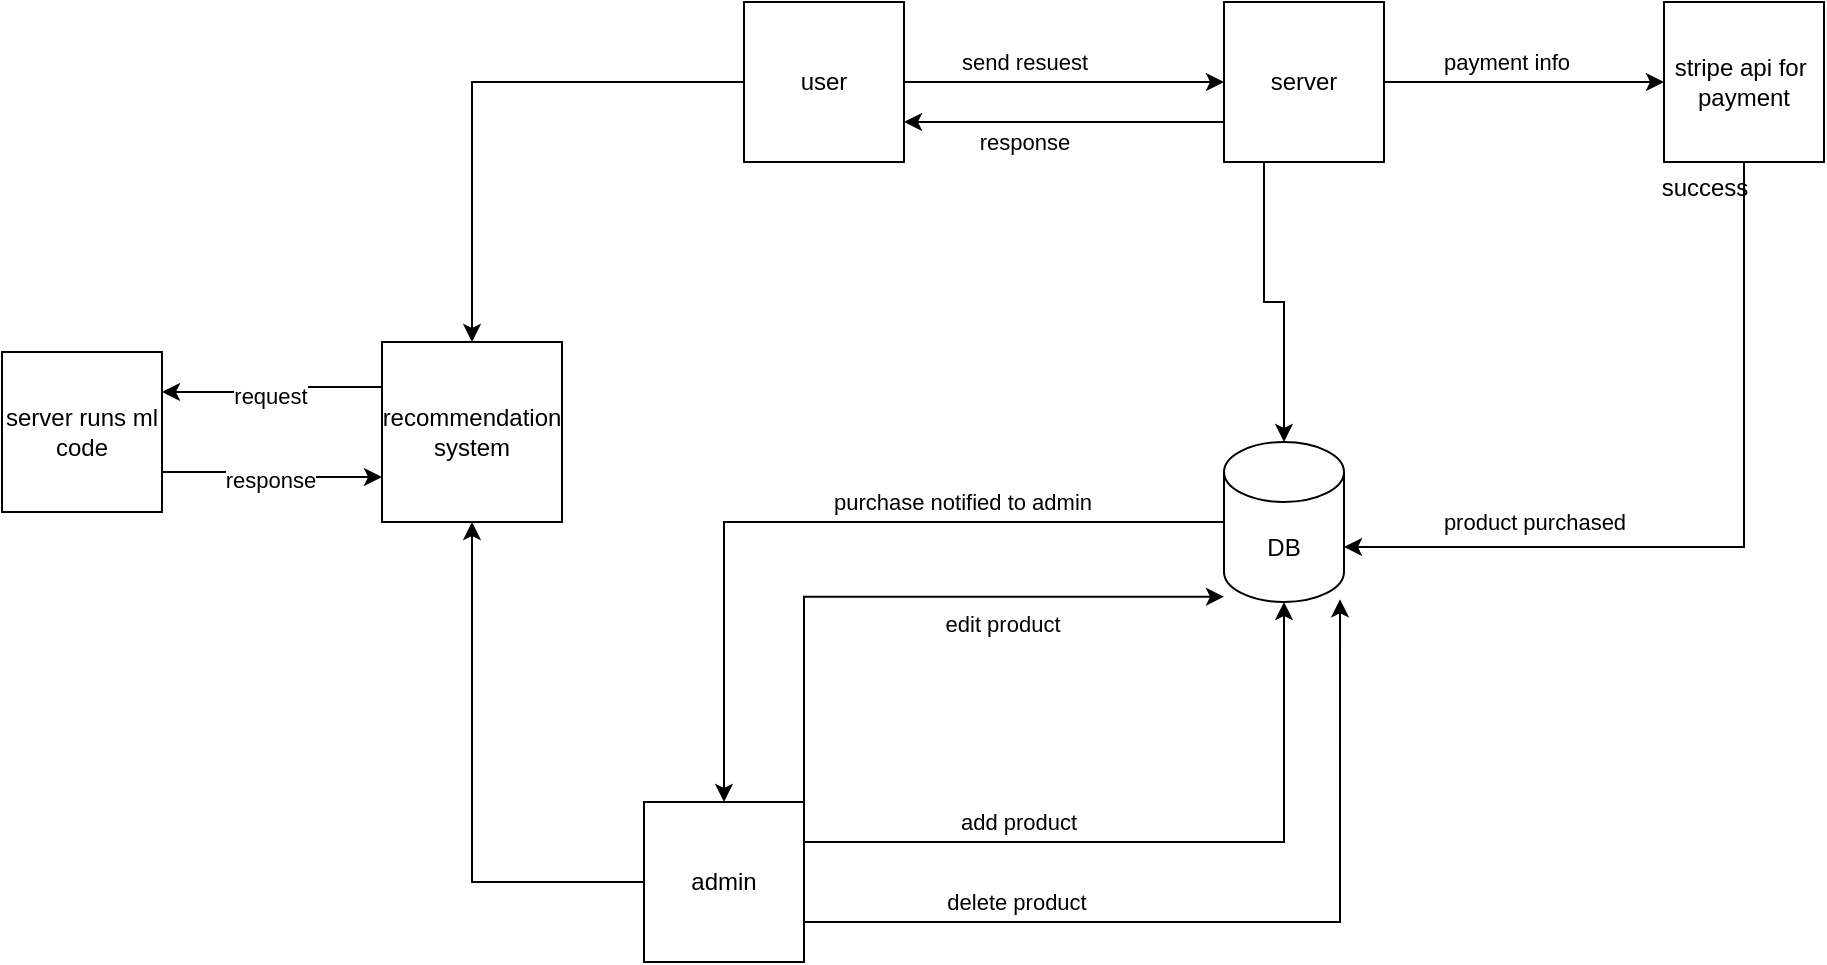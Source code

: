 <mxfile version="23.1.0" type="device">
  <diagram name="Page-1" id="v3xUzbJRp755_gN8BDo2">
    <mxGraphModel dx="934" dy="525" grid="1" gridSize="10" guides="1" tooltips="1" connect="1" arrows="1" fold="1" page="1" pageScale="1" pageWidth="827" pageHeight="1169" math="0" shadow="0">
      <root>
        <mxCell id="0" />
        <mxCell id="1" parent="0" />
        <mxCell id="bDbzaA3h_IzcJ3KZMQL4-7" style="edgeStyle=orthogonalEdgeStyle;rounded=0;orthogonalLoop=1;jettySize=auto;html=1;entryX=0;entryY=0.5;entryDx=0;entryDy=0;labelBackgroundColor=none;fontColor=default;" edge="1" parent="1" source="bDbzaA3h_IzcJ3KZMQL4-2" target="bDbzaA3h_IzcJ3KZMQL4-6">
          <mxGeometry relative="1" as="geometry" />
        </mxCell>
        <mxCell id="bDbzaA3h_IzcJ3KZMQL4-12" value="send resuest" style="edgeLabel;html=1;align=center;verticalAlign=middle;resizable=0;points=[];labelBackgroundColor=none;" vertex="1" connectable="0" parent="bDbzaA3h_IzcJ3KZMQL4-7">
          <mxGeometry x="-0.376" y="1" relative="1" as="geometry">
            <mxPoint x="10" y="-9" as="offset" />
          </mxGeometry>
        </mxCell>
        <mxCell id="bDbzaA3h_IzcJ3KZMQL4-37" style="edgeStyle=orthogonalEdgeStyle;rounded=0;orthogonalLoop=1;jettySize=auto;html=1;exitX=0;exitY=0.5;exitDx=0;exitDy=0;entryX=0.5;entryY=0;entryDx=0;entryDy=0;" edge="1" parent="1" source="bDbzaA3h_IzcJ3KZMQL4-2" target="bDbzaA3h_IzcJ3KZMQL4-36">
          <mxGeometry relative="1" as="geometry" />
        </mxCell>
        <mxCell id="bDbzaA3h_IzcJ3KZMQL4-2" value="user" style="whiteSpace=wrap;html=1;aspect=fixed;labelBackgroundColor=none;" vertex="1" parent="1">
          <mxGeometry x="391" y="240" width="80" height="80" as="geometry" />
        </mxCell>
        <mxCell id="bDbzaA3h_IzcJ3KZMQL4-11" style="edgeStyle=orthogonalEdgeStyle;rounded=0;orthogonalLoop=1;jettySize=auto;html=1;exitX=0;exitY=0.75;exitDx=0;exitDy=0;entryX=1;entryY=0.75;entryDx=0;entryDy=0;labelBackgroundColor=none;fontColor=default;" edge="1" parent="1" source="bDbzaA3h_IzcJ3KZMQL4-6" target="bDbzaA3h_IzcJ3KZMQL4-2">
          <mxGeometry relative="1" as="geometry" />
        </mxCell>
        <mxCell id="bDbzaA3h_IzcJ3KZMQL4-15" value="response" style="edgeLabel;html=1;align=center;verticalAlign=middle;resizable=0;points=[];labelBackgroundColor=none;" vertex="1" connectable="0" parent="bDbzaA3h_IzcJ3KZMQL4-11">
          <mxGeometry x="-0.667" relative="1" as="geometry">
            <mxPoint x="-74" y="10" as="offset" />
          </mxGeometry>
        </mxCell>
        <mxCell id="bDbzaA3h_IzcJ3KZMQL4-17" style="edgeStyle=orthogonalEdgeStyle;rounded=0;orthogonalLoop=1;jettySize=auto;html=1;exitX=0.25;exitY=1;exitDx=0;exitDy=0;labelBackgroundColor=none;fontColor=default;" edge="1" parent="1" source="bDbzaA3h_IzcJ3KZMQL4-6" target="bDbzaA3h_IzcJ3KZMQL4-8">
          <mxGeometry relative="1" as="geometry" />
        </mxCell>
        <mxCell id="bDbzaA3h_IzcJ3KZMQL4-28" style="edgeStyle=orthogonalEdgeStyle;rounded=0;orthogonalLoop=1;jettySize=auto;html=1;exitX=1;exitY=0.5;exitDx=0;exitDy=0;labelBackgroundColor=none;fontColor=default;" edge="1" parent="1" source="bDbzaA3h_IzcJ3KZMQL4-6">
          <mxGeometry relative="1" as="geometry">
            <mxPoint x="851" y="280" as="targetPoint" />
          </mxGeometry>
        </mxCell>
        <mxCell id="bDbzaA3h_IzcJ3KZMQL4-33" value="payment info" style="edgeLabel;html=1;align=center;verticalAlign=middle;resizable=0;points=[];labelBackgroundColor=none;" vertex="1" connectable="0" parent="bDbzaA3h_IzcJ3KZMQL4-28">
          <mxGeometry x="-0.136" y="-2" relative="1" as="geometry">
            <mxPoint y="-12" as="offset" />
          </mxGeometry>
        </mxCell>
        <mxCell id="bDbzaA3h_IzcJ3KZMQL4-6" value="server" style="whiteSpace=wrap;html=1;aspect=fixed;labelBackgroundColor=none;" vertex="1" parent="1">
          <mxGeometry x="631" y="240" width="80" height="80" as="geometry" />
        </mxCell>
        <mxCell id="bDbzaA3h_IzcJ3KZMQL4-34" style="edgeStyle=orthogonalEdgeStyle;rounded=0;orthogonalLoop=1;jettySize=auto;html=1;exitX=0;exitY=0.5;exitDx=0;exitDy=0;exitPerimeter=0;entryX=0.5;entryY=0;entryDx=0;entryDy=0;labelBackgroundColor=none;fontColor=default;" edge="1" parent="1" source="bDbzaA3h_IzcJ3KZMQL4-8" target="bDbzaA3h_IzcJ3KZMQL4-21">
          <mxGeometry relative="1" as="geometry" />
        </mxCell>
        <mxCell id="bDbzaA3h_IzcJ3KZMQL4-35" value="purchase notified to admin" style="edgeLabel;html=1;align=center;verticalAlign=middle;resizable=0;points=[];labelBackgroundColor=none;" vertex="1" connectable="0" parent="bDbzaA3h_IzcJ3KZMQL4-34">
          <mxGeometry x="-0.28" y="4" relative="1" as="geometry">
            <mxPoint x="9" y="-14" as="offset" />
          </mxGeometry>
        </mxCell>
        <mxCell id="bDbzaA3h_IzcJ3KZMQL4-8" value="DB" style="shape=cylinder3;whiteSpace=wrap;html=1;boundedLbl=1;backgroundOutline=1;size=15;labelBackgroundColor=none;" vertex="1" parent="1">
          <mxGeometry x="631" y="460" width="60" height="80" as="geometry" />
        </mxCell>
        <mxCell id="bDbzaA3h_IzcJ3KZMQL4-22" style="edgeStyle=orthogonalEdgeStyle;rounded=0;orthogonalLoop=1;jettySize=auto;html=1;exitX=1;exitY=0.25;exitDx=0;exitDy=0;labelBackgroundColor=none;fontColor=default;" edge="1" parent="1" source="bDbzaA3h_IzcJ3KZMQL4-21" target="bDbzaA3h_IzcJ3KZMQL4-8">
          <mxGeometry relative="1" as="geometry" />
        </mxCell>
        <mxCell id="bDbzaA3h_IzcJ3KZMQL4-25" value="add product" style="edgeLabel;html=1;align=center;verticalAlign=middle;resizable=0;points=[];labelBackgroundColor=none;" vertex="1" connectable="0" parent="bDbzaA3h_IzcJ3KZMQL4-22">
          <mxGeometry x="-0.407" y="-1" relative="1" as="geometry">
            <mxPoint y="-11" as="offset" />
          </mxGeometry>
        </mxCell>
        <mxCell id="bDbzaA3h_IzcJ3KZMQL4-38" style="edgeStyle=orthogonalEdgeStyle;rounded=0;orthogonalLoop=1;jettySize=auto;html=1;exitX=0;exitY=0.5;exitDx=0;exitDy=0;entryX=0.5;entryY=1;entryDx=0;entryDy=0;" edge="1" parent="1" source="bDbzaA3h_IzcJ3KZMQL4-21" target="bDbzaA3h_IzcJ3KZMQL4-36">
          <mxGeometry relative="1" as="geometry" />
        </mxCell>
        <mxCell id="bDbzaA3h_IzcJ3KZMQL4-21" value="admin" style="whiteSpace=wrap;html=1;aspect=fixed;labelBackgroundColor=none;" vertex="1" parent="1">
          <mxGeometry x="341" y="640" width="80" height="80" as="geometry" />
        </mxCell>
        <mxCell id="bDbzaA3h_IzcJ3KZMQL4-23" style="edgeStyle=orthogonalEdgeStyle;rounded=0;orthogonalLoop=1;jettySize=auto;html=1;exitX=1;exitY=0.75;exitDx=0;exitDy=0;entryX=0.967;entryY=0.983;entryDx=0;entryDy=0;entryPerimeter=0;labelBackgroundColor=none;fontColor=default;" edge="1" parent="1" source="bDbzaA3h_IzcJ3KZMQL4-21" target="bDbzaA3h_IzcJ3KZMQL4-8">
          <mxGeometry relative="1" as="geometry" />
        </mxCell>
        <mxCell id="bDbzaA3h_IzcJ3KZMQL4-26" value="delete product" style="edgeLabel;html=1;align=center;verticalAlign=middle;resizable=0;points=[];labelBackgroundColor=none;" vertex="1" connectable="0" parent="bDbzaA3h_IzcJ3KZMQL4-23">
          <mxGeometry x="-0.508" y="-2" relative="1" as="geometry">
            <mxPoint y="-12" as="offset" />
          </mxGeometry>
        </mxCell>
        <mxCell id="bDbzaA3h_IzcJ3KZMQL4-24" style="edgeStyle=orthogonalEdgeStyle;rounded=0;orthogonalLoop=1;jettySize=auto;html=1;exitX=1;exitY=0;exitDx=0;exitDy=0;entryX=0;entryY=0.967;entryDx=0;entryDy=0;entryPerimeter=0;labelBackgroundColor=none;fontColor=default;" edge="1" parent="1" source="bDbzaA3h_IzcJ3KZMQL4-21" target="bDbzaA3h_IzcJ3KZMQL4-8">
          <mxGeometry relative="1" as="geometry" />
        </mxCell>
        <mxCell id="bDbzaA3h_IzcJ3KZMQL4-27" value="edit product" style="edgeLabel;html=1;align=center;verticalAlign=middle;resizable=0;points=[];labelBackgroundColor=none;" vertex="1" connectable="0" parent="bDbzaA3h_IzcJ3KZMQL4-24">
          <mxGeometry x="0.371" y="3" relative="1" as="geometry">
            <mxPoint x="-13" y="16" as="offset" />
          </mxGeometry>
        </mxCell>
        <mxCell id="bDbzaA3h_IzcJ3KZMQL4-29" value="stripe api for&amp;nbsp;&lt;br&gt;payment" style="whiteSpace=wrap;html=1;aspect=fixed;labelBackgroundColor=none;" vertex="1" parent="1">
          <mxGeometry x="851" y="240" width="80" height="80" as="geometry" />
        </mxCell>
        <mxCell id="bDbzaA3h_IzcJ3KZMQL4-30" style="edgeStyle=orthogonalEdgeStyle;rounded=0;orthogonalLoop=1;jettySize=auto;html=1;exitX=0.5;exitY=1;exitDx=0;exitDy=0;entryX=1;entryY=0;entryDx=0;entryDy=52.5;entryPerimeter=0;labelBackgroundColor=none;fontColor=default;" edge="1" parent="1" source="bDbzaA3h_IzcJ3KZMQL4-29" target="bDbzaA3h_IzcJ3KZMQL4-8">
          <mxGeometry relative="1" as="geometry" />
        </mxCell>
        <mxCell id="bDbzaA3h_IzcJ3KZMQL4-32" value="product purchased" style="edgeLabel;html=1;align=center;verticalAlign=middle;resizable=0;points=[];labelBackgroundColor=none;" vertex="1" connectable="0" parent="bDbzaA3h_IzcJ3KZMQL4-30">
          <mxGeometry x="0.518" y="-3" relative="1" as="geometry">
            <mxPoint y="-10" as="offset" />
          </mxGeometry>
        </mxCell>
        <mxCell id="bDbzaA3h_IzcJ3KZMQL4-31" value="success&lt;br&gt;" style="text;html=1;align=center;verticalAlign=middle;resizable=0;points=[];autosize=1;strokeColor=none;fillColor=none;labelBackgroundColor=none;" vertex="1" parent="1">
          <mxGeometry x="836" y="318" width="70" height="30" as="geometry" />
        </mxCell>
        <mxCell id="bDbzaA3h_IzcJ3KZMQL4-41" style="edgeStyle=orthogonalEdgeStyle;rounded=0;orthogonalLoop=1;jettySize=auto;html=1;exitX=0;exitY=0.25;exitDx=0;exitDy=0;entryX=1;entryY=0.25;entryDx=0;entryDy=0;" edge="1" parent="1" source="bDbzaA3h_IzcJ3KZMQL4-36" target="bDbzaA3h_IzcJ3KZMQL4-39">
          <mxGeometry relative="1" as="geometry" />
        </mxCell>
        <mxCell id="bDbzaA3h_IzcJ3KZMQL4-43" value="request" style="edgeLabel;html=1;align=center;verticalAlign=middle;resizable=0;points=[];" vertex="1" connectable="0" parent="bDbzaA3h_IzcJ3KZMQL4-41">
          <mxGeometry x="0.043" y="2" relative="1" as="geometry">
            <mxPoint as="offset" />
          </mxGeometry>
        </mxCell>
        <mxCell id="bDbzaA3h_IzcJ3KZMQL4-36" value="recommendation&lt;br&gt;system" style="whiteSpace=wrap;html=1;aspect=fixed;" vertex="1" parent="1">
          <mxGeometry x="210" y="410" width="90" height="90" as="geometry" />
        </mxCell>
        <mxCell id="bDbzaA3h_IzcJ3KZMQL4-42" style="edgeStyle=orthogonalEdgeStyle;rounded=0;orthogonalLoop=1;jettySize=auto;html=1;exitX=1;exitY=0.75;exitDx=0;exitDy=0;entryX=0;entryY=0.75;entryDx=0;entryDy=0;" edge="1" parent="1" source="bDbzaA3h_IzcJ3KZMQL4-39" target="bDbzaA3h_IzcJ3KZMQL4-36">
          <mxGeometry relative="1" as="geometry" />
        </mxCell>
        <mxCell id="bDbzaA3h_IzcJ3KZMQL4-44" value="response" style="edgeLabel;html=1;align=center;verticalAlign=middle;resizable=0;points=[];" vertex="1" connectable="0" parent="bDbzaA3h_IzcJ3KZMQL4-42">
          <mxGeometry x="0.023" y="-2" relative="1" as="geometry">
            <mxPoint x="-1" y="-1" as="offset" />
          </mxGeometry>
        </mxCell>
        <mxCell id="bDbzaA3h_IzcJ3KZMQL4-39" value="server runs ml code" style="whiteSpace=wrap;html=1;aspect=fixed;" vertex="1" parent="1">
          <mxGeometry x="20" y="415" width="80" height="80" as="geometry" />
        </mxCell>
      </root>
    </mxGraphModel>
  </diagram>
</mxfile>

